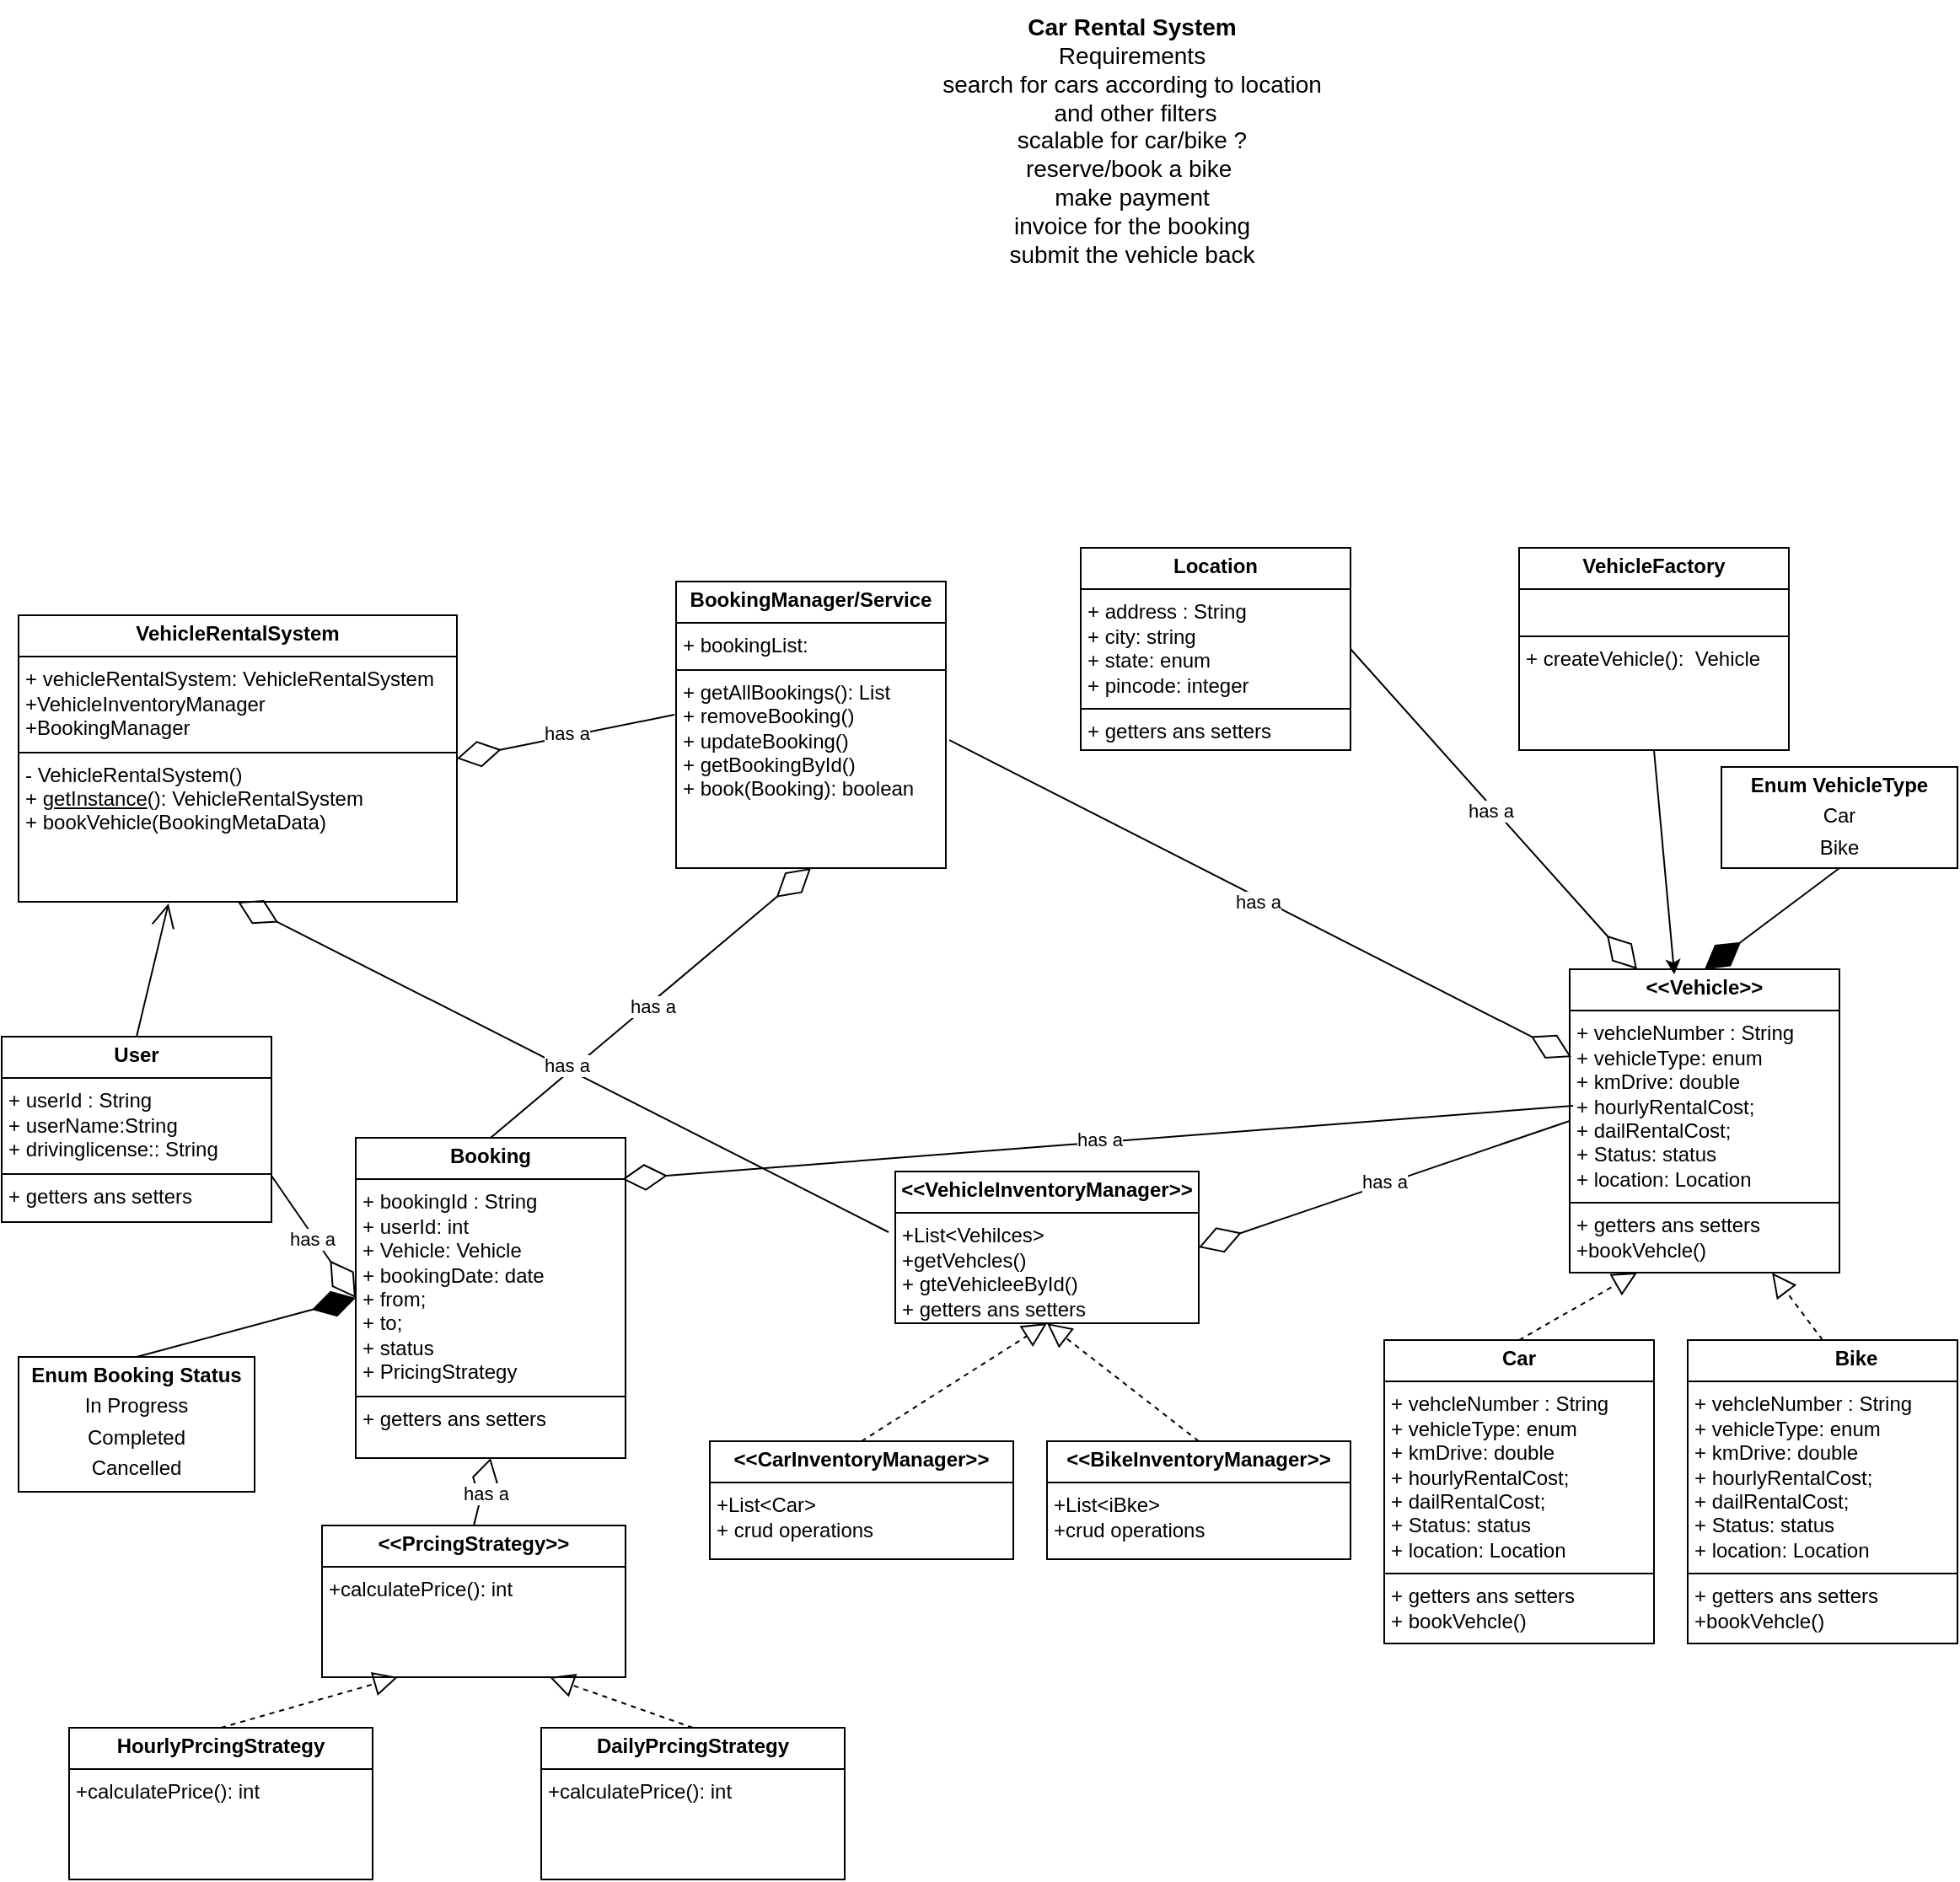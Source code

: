 <mxfile version="26.2.5">
  <diagram name="Page-1" id="V6rasbAMyXCdkNWSlr1P">
    <mxGraphModel dx="1828" dy="1224" grid="1" gridSize="10" guides="1" tooltips="1" connect="1" arrows="1" fold="1" page="0" pageScale="1" pageWidth="827" pageHeight="1169" math="0" shadow="0">
      <root>
        <mxCell id="0" />
        <mxCell id="1" parent="0" />
        <mxCell id="aDMv8o7PY3rY67xYIl7P-1" value="&lt;div&gt;&lt;font style=&quot;font-size: 14px;&quot;&gt;&lt;b&gt;Car Rental System&lt;/b&gt;&lt;/font&gt;&lt;/div&gt;&lt;font style=&quot;font-size: 14px;&quot;&gt;Requirements&lt;/font&gt;&lt;div&gt;&lt;font style=&quot;font-size: 14px;&quot;&gt;search for cars according to location&lt;/font&gt;&lt;/div&gt;&lt;div&gt;&lt;font style=&quot;font-size: 14px;&quot;&gt;&amp;nbsp;and other filters&lt;/font&gt;&lt;/div&gt;&lt;div&gt;&lt;font style=&quot;font-size: 14px;&quot;&gt;scalable for car/bike ?&lt;/font&gt;&lt;/div&gt;&lt;div&gt;&lt;font style=&quot;font-size: 14px;&quot;&gt;reserve/book a bike&amp;nbsp;&lt;/font&gt;&lt;/div&gt;&lt;div&gt;&lt;font style=&quot;font-size: 14px;&quot;&gt;make payment&lt;/font&gt;&lt;/div&gt;&lt;div&gt;&lt;font style=&quot;font-size: 14px;&quot;&gt;invoice for the booking&lt;/font&gt;&lt;/div&gt;&lt;div&gt;&lt;font style=&quot;font-size: 14px;&quot;&gt;submit the vehicle back&lt;/font&gt;&lt;/div&gt;&lt;div&gt;&lt;font style=&quot;font-size: 14px;&quot;&gt;&lt;br&gt;&lt;/font&gt;&lt;/div&gt;&lt;div&gt;&lt;font style=&quot;font-size: 14px;&quot;&gt;&lt;br&gt;&lt;/font&gt;&lt;/div&gt;" style="text;html=1;align=center;verticalAlign=middle;resizable=0;points=[];autosize=1;strokeColor=none;fillColor=none;" parent="1" vertex="1">
          <mxGeometry x="175" y="-195" width="250" height="200" as="geometry" />
        </mxCell>
        <mxCell id="aDMv8o7PY3rY67xYIl7P-2" value="&lt;p style=&quot;margin:0px;margin-top:4px;text-align:center;&quot;&gt;&lt;b&gt;&amp;lt;&amp;lt;Vehicle&amp;gt;&amp;gt;&lt;/b&gt;&lt;/p&gt;&lt;hr size=&quot;1&quot; style=&quot;border-style:solid;&quot;&gt;&lt;p style=&quot;margin:0px;margin-left:4px;&quot;&gt;+ vehcleNumber : String&lt;/p&gt;&lt;p style=&quot;margin:0px;margin-left:4px;&quot;&gt;+ vehicleType: enum&lt;/p&gt;&lt;p style=&quot;margin:0px;margin-left:4px;&quot;&gt;+ kmDrive: double&lt;/p&gt;&lt;p style=&quot;margin:0px;margin-left:4px;&quot;&gt;+ hourlyRentalCost;&lt;/p&gt;&lt;p style=&quot;margin:0px;margin-left:4px;&quot;&gt;+ dailRentalCost;&lt;/p&gt;&lt;p style=&quot;margin:0px;margin-left:4px;&quot;&gt;+ Status: status&lt;/p&gt;&lt;p style=&quot;margin:0px;margin-left:4px;&quot;&gt;+ location: Location&lt;/p&gt;&lt;hr size=&quot;1&quot; style=&quot;border-style:solid;&quot;&gt;&lt;p style=&quot;margin:0px;margin-left:4px;&quot;&gt;+ getters ans setters&lt;/p&gt;&lt;p style=&quot;margin:0px;margin-left:4px;&quot;&gt;+bookVehcle()&lt;/p&gt;" style="verticalAlign=top;align=left;overflow=fill;html=1;whiteSpace=wrap;" parent="1" vertex="1">
          <mxGeometry x="560" y="380" width="160" height="180" as="geometry" />
        </mxCell>
        <mxCell id="9LRk59ixUNU6u04hI4ci-1" value="&lt;p style=&quot;margin:0px;margin-top:4px;text-align:center;&quot;&gt;&lt;b&gt;Enum VehicleType&lt;/b&gt;&lt;/p&gt;&lt;p style=&quot;margin:0px;margin-top:4px;text-align:center;&quot;&gt;Car&lt;/p&gt;&lt;p style=&quot;margin:0px;margin-top:4px;text-align:center;&quot;&gt;Bike&lt;/p&gt;" style="verticalAlign=top;align=left;overflow=fill;html=1;whiteSpace=wrap;" parent="1" vertex="1">
          <mxGeometry x="650" y="260" width="140" height="60" as="geometry" />
        </mxCell>
        <mxCell id="9LRk59ixUNU6u04hI4ci-2" value="&lt;p style=&quot;margin:0px;margin-top:4px;text-align:center;&quot;&gt;&lt;b&gt;Car&lt;/b&gt;&lt;/p&gt;&lt;hr size=&quot;1&quot; style=&quot;border-style:solid;&quot;&gt;&lt;p style=&quot;margin: 0px 0px 0px 4px;&quot;&gt;+ vehcleNumber : String&lt;/p&gt;&lt;p style=&quot;margin: 0px 0px 0px 4px;&quot;&gt;+ vehicleType: enum&lt;/p&gt;&lt;p style=&quot;margin: 0px 0px 0px 4px;&quot;&gt;+ kmDrive: double&lt;/p&gt;&lt;p style=&quot;margin: 0px 0px 0px 4px;&quot;&gt;+ hourlyRentalCost;&lt;/p&gt;&lt;p style=&quot;margin: 0px 0px 0px 4px;&quot;&gt;+ dailRentalCost;&lt;/p&gt;&lt;p style=&quot;margin: 0px 0px 0px 4px;&quot;&gt;+ Status: status&lt;/p&gt;&lt;p style=&quot;margin: 0px 0px 0px 4px;&quot;&gt;+ location: Location&lt;/p&gt;&lt;hr size=&quot;1&quot; style=&quot;border-style:solid;&quot;&gt;&lt;p style=&quot;margin:0px;margin-left:4px;&quot;&gt;+ getters ans setters&lt;/p&gt;&lt;p style=&quot;margin:0px;margin-left:4px;&quot;&gt;+ bookVehcle()&lt;/p&gt;" style="verticalAlign=top;align=left;overflow=fill;html=1;whiteSpace=wrap;" parent="1" vertex="1">
          <mxGeometry x="450" y="600" width="160" height="180" as="geometry" />
        </mxCell>
        <mxCell id="9LRk59ixUNU6u04hI4ci-3" value="&lt;blockquote style=&quot;margin: 0 0 0 40px; border: none; padding: 0px;&quot;&gt;&lt;p style=&quot;margin:0px;margin-top:4px;text-align:center;&quot;&gt;&lt;b&gt;Bike&lt;/b&gt;&lt;/p&gt;&lt;/blockquote&gt;&lt;hr size=&quot;1&quot; style=&quot;border-style:solid;&quot;&gt;&lt;p style=&quot;margin: 0px 0px 0px 4px;&quot;&gt;+ vehcleNumber : String&lt;/p&gt;&lt;p style=&quot;margin: 0px 0px 0px 4px;&quot;&gt;+ vehicleType: enum&lt;/p&gt;&lt;p style=&quot;margin: 0px 0px 0px 4px;&quot;&gt;+ kmDrive: double&lt;/p&gt;&lt;p style=&quot;margin: 0px 0px 0px 4px;&quot;&gt;+ hourlyRentalCost;&lt;/p&gt;&lt;p style=&quot;margin: 0px 0px 0px 4px;&quot;&gt;+ dailRentalCost;&lt;/p&gt;&lt;p style=&quot;margin: 0px 0px 0px 4px;&quot;&gt;+ Status: status&lt;/p&gt;&lt;p style=&quot;margin: 0px 0px 0px 4px;&quot;&gt;+ location: Location&lt;/p&gt;&lt;hr size=&quot;1&quot; style=&quot;border-style:solid;&quot;&gt;&lt;p style=&quot;margin:0px;margin-left:4px;&quot;&gt;+ getters ans setters&lt;/p&gt;&lt;p style=&quot;margin:0px;margin-left:4px;&quot;&gt;+&lt;span style=&quot;background-color: transparent; color: light-dark(rgb(0, 0, 0), rgb(255, 255, 255));&quot;&gt;bookVehcle()&lt;/span&gt;&lt;/p&gt;" style="verticalAlign=top;align=left;overflow=fill;html=1;whiteSpace=wrap;" parent="1" vertex="1">
          <mxGeometry x="630" y="600" width="160" height="180" as="geometry" />
        </mxCell>
        <mxCell id="9LRk59ixUNU6u04hI4ci-4" value="" style="endArrow=block;dashed=1;endFill=0;endSize=12;html=1;rounded=0;entryX=0.25;entryY=1;entryDx=0;entryDy=0;exitX=0.5;exitY=0;exitDx=0;exitDy=0;" parent="1" source="9LRk59ixUNU6u04hI4ci-2" target="aDMv8o7PY3rY67xYIl7P-2" edge="1">
          <mxGeometry width="160" relative="1" as="geometry">
            <mxPoint x="210" y="420" as="sourcePoint" />
            <mxPoint x="370" y="420" as="targetPoint" />
          </mxGeometry>
        </mxCell>
        <mxCell id="9LRk59ixUNU6u04hI4ci-5" value="" style="endArrow=block;dashed=1;endFill=0;endSize=12;html=1;rounded=0;entryX=0.75;entryY=1;entryDx=0;entryDy=0;exitX=0.5;exitY=0;exitDx=0;exitDy=0;" parent="1" source="9LRk59ixUNU6u04hI4ci-3" target="aDMv8o7PY3rY67xYIl7P-2" edge="1">
          <mxGeometry width="160" relative="1" as="geometry">
            <mxPoint x="480" y="610" as="sourcePoint" />
            <mxPoint x="610" y="570" as="targetPoint" />
          </mxGeometry>
        </mxCell>
        <mxCell id="9LRk59ixUNU6u04hI4ci-6" value="" style="endArrow=diamondThin;endFill=1;endSize=24;html=1;rounded=0;entryX=0.5;entryY=0;entryDx=0;entryDy=0;exitX=0.5;exitY=1;exitDx=0;exitDy=0;" parent="1" source="9LRk59ixUNU6u04hI4ci-1" target="aDMv8o7PY3rY67xYIl7P-2" edge="1">
          <mxGeometry width="160" relative="1" as="geometry">
            <mxPoint x="210" y="420" as="sourcePoint" />
            <mxPoint x="370" y="420" as="targetPoint" />
          </mxGeometry>
        </mxCell>
        <mxCell id="9LRk59ixUNU6u04hI4ci-7" value="&lt;p style=&quot;margin:0px;margin-top:4px;text-align:center;&quot;&gt;&lt;b&gt;&amp;lt;&amp;lt;VehicleInventoryManager&amp;gt;&amp;gt;&lt;/b&gt;&lt;/p&gt;&lt;hr size=&quot;1&quot; style=&quot;border-style:solid;&quot;&gt;&lt;p style=&quot;margin:0px;margin-left:4px;&quot;&gt;+List&amp;lt;Vehilces&amp;gt;&lt;/p&gt;&lt;p style=&quot;margin:0px;margin-left:4px;&quot;&gt;+getVehcles()&lt;/p&gt;&lt;p style=&quot;margin:0px;margin-left:4px;&quot;&gt;+ gteVehicleeById()&lt;/p&gt;&lt;p style=&quot;margin:0px;margin-left:4px;&quot;&gt;+ getters ans setters&lt;/p&gt;" style="verticalAlign=top;align=left;overflow=fill;html=1;whiteSpace=wrap;" parent="1" vertex="1">
          <mxGeometry x="160" y="500" width="180" height="90" as="geometry" />
        </mxCell>
        <mxCell id="9LRk59ixUNU6u04hI4ci-8" value="&lt;p style=&quot;margin:0px;margin-top:4px;text-align:center;&quot;&gt;&lt;b&gt;&amp;lt;&amp;lt;CarInventoryManager&amp;gt;&amp;gt;&lt;/b&gt;&lt;/p&gt;&lt;hr size=&quot;1&quot; style=&quot;border-style:solid;&quot;&gt;&lt;p style=&quot;margin:0px;margin-left:4px;&quot;&gt;+List&amp;lt;Car&amp;gt;&lt;/p&gt;&lt;p style=&quot;margin:0px;margin-left:4px;&quot;&gt;+ crud operations&lt;/p&gt;" style="verticalAlign=top;align=left;overflow=fill;html=1;whiteSpace=wrap;" parent="1" vertex="1">
          <mxGeometry x="50" y="660" width="180" height="70" as="geometry" />
        </mxCell>
        <mxCell id="9LRk59ixUNU6u04hI4ci-9" value="&lt;p style=&quot;margin:0px;margin-top:4px;text-align:center;&quot;&gt;&lt;b&gt;&amp;lt;&amp;lt;BikeInventoryManager&amp;gt;&amp;gt;&lt;/b&gt;&lt;/p&gt;&lt;hr size=&quot;1&quot; style=&quot;border-style:solid;&quot;&gt;&lt;p style=&quot;margin:0px;margin-left:4px;&quot;&gt;+List&amp;lt;iBke&amp;gt;&lt;/p&gt;&lt;p style=&quot;margin:0px;margin-left:4px;&quot;&gt;+crud operations&lt;/p&gt;" style="verticalAlign=top;align=left;overflow=fill;html=1;whiteSpace=wrap;" parent="1" vertex="1">
          <mxGeometry x="250" y="660" width="180" height="70" as="geometry" />
        </mxCell>
        <mxCell id="9LRk59ixUNU6u04hI4ci-10" value="" style="endArrow=block;dashed=1;endFill=0;endSize=12;html=1;rounded=0;entryX=0.5;entryY=1;entryDx=0;entryDy=0;exitX=0.5;exitY=0;exitDx=0;exitDy=0;" parent="1" source="9LRk59ixUNU6u04hI4ci-8" edge="1">
          <mxGeometry width="160" relative="1" as="geometry">
            <mxPoint x="440" y="840" as="sourcePoint" />
            <mxPoint x="250" y="590" as="targetPoint" />
          </mxGeometry>
        </mxCell>
        <mxCell id="9LRk59ixUNU6u04hI4ci-11" value="" style="endArrow=block;dashed=1;endFill=0;endSize=12;html=1;rounded=0;entryX=0.5;entryY=1;entryDx=0;entryDy=0;exitX=0.5;exitY=0;exitDx=0;exitDy=0;" parent="1" source="9LRk59ixUNU6u04hI4ci-9" edge="1">
          <mxGeometry width="160" relative="1" as="geometry">
            <mxPoint x="450" y="850" as="sourcePoint" />
            <mxPoint x="250" y="590" as="targetPoint" />
          </mxGeometry>
        </mxCell>
        <mxCell id="9LRk59ixUNU6u04hI4ci-12" value="" style="endArrow=diamondThin;endFill=0;endSize=24;html=1;rounded=0;entryX=1;entryY=0.5;entryDx=0;entryDy=0;exitX=0;exitY=0.5;exitDx=0;exitDy=0;" parent="1" source="aDMv8o7PY3rY67xYIl7P-2" target="9LRk59ixUNU6u04hI4ci-7" edge="1">
          <mxGeometry width="160" relative="1" as="geometry">
            <mxPoint x="210" y="420" as="sourcePoint" />
            <mxPoint x="370" y="420" as="targetPoint" />
          </mxGeometry>
        </mxCell>
        <mxCell id="9LRk59ixUNU6u04hI4ci-13" value="has a" style="edgeLabel;html=1;align=center;verticalAlign=middle;resizable=0;points=[];" parent="9LRk59ixUNU6u04hI4ci-12" vertex="1" connectable="0">
          <mxGeometry x="-0.002" y="-2" relative="1" as="geometry">
            <mxPoint as="offset" />
          </mxGeometry>
        </mxCell>
        <mxCell id="9LRk59ixUNU6u04hI4ci-14" value="&lt;p style=&quot;margin:0px;margin-top:4px;text-align:center;&quot;&gt;&lt;b&gt;Location&lt;/b&gt;&lt;/p&gt;&lt;hr size=&quot;1&quot; style=&quot;border-style:solid;&quot;&gt;&lt;p style=&quot;margin:0px;margin-left:4px;&quot;&gt;+ address : String&lt;/p&gt;&lt;p style=&quot;margin:0px;margin-left:4px;&quot;&gt;+ city: string&lt;/p&gt;&lt;p style=&quot;margin:0px;margin-left:4px;&quot;&gt;+ state: enum&lt;/p&gt;&lt;p style=&quot;margin:0px;margin-left:4px;&quot;&gt;+ pincode: integer&lt;/p&gt;&lt;hr size=&quot;1&quot; style=&quot;border-style:solid;&quot;&gt;&lt;p style=&quot;margin:0px;margin-left:4px;&quot;&gt;+ getters ans setters&lt;/p&gt;" style="verticalAlign=top;align=left;overflow=fill;html=1;whiteSpace=wrap;" parent="1" vertex="1">
          <mxGeometry x="270" y="130" width="160" height="120" as="geometry" />
        </mxCell>
        <mxCell id="9LRk59ixUNU6u04hI4ci-15" value="" style="endArrow=diamondThin;endFill=0;endSize=24;html=1;rounded=0;entryX=0.25;entryY=0;entryDx=0;entryDy=0;exitX=1;exitY=0.5;exitDx=0;exitDy=0;" parent="1" source="9LRk59ixUNU6u04hI4ci-14" target="aDMv8o7PY3rY67xYIl7P-2" edge="1">
          <mxGeometry width="160" relative="1" as="geometry">
            <mxPoint x="570" y="495" as="sourcePoint" />
            <mxPoint x="360" y="415" as="targetPoint" />
          </mxGeometry>
        </mxCell>
        <mxCell id="9LRk59ixUNU6u04hI4ci-16" value="has a" style="edgeLabel;html=1;align=center;verticalAlign=middle;resizable=0;points=[];" parent="9LRk59ixUNU6u04hI4ci-15" vertex="1" connectable="0">
          <mxGeometry x="-0.002" y="-2" relative="1" as="geometry">
            <mxPoint as="offset" />
          </mxGeometry>
        </mxCell>
        <mxCell id="9LRk59ixUNU6u04hI4ci-17" value="&lt;p style=&quot;margin:0px;margin-top:4px;text-align:center;&quot;&gt;&lt;b&gt;BookingManager/Service&lt;/b&gt;&lt;/p&gt;&lt;hr size=&quot;1&quot; style=&quot;border-style:solid;&quot;&gt;&lt;p style=&quot;margin:0px;margin-left:4px;&quot;&gt;+ bookingList:&lt;/p&gt;&lt;hr size=&quot;1&quot; style=&quot;border-style:solid;&quot;&gt;&lt;p style=&quot;margin:0px;margin-left:4px;&quot;&gt;+ getAllBookings(): List&lt;/p&gt;&lt;p style=&quot;margin:0px;margin-left:4px;&quot;&gt;&lt;span style=&quot;background-color: transparent; color: light-dark(rgb(0, 0, 0), rgb(255, 255, 255));&quot;&gt;+ removeBooking()&lt;/span&gt;&lt;/p&gt;&lt;p style=&quot;margin:0px;margin-left:4px;&quot;&gt;+ updateBooking()&lt;/p&gt;&lt;p style=&quot;margin:0px;margin-left:4px;&quot;&gt;+ getBookingById()&lt;/p&gt;&lt;p style=&quot;margin:0px;margin-left:4px;&quot;&gt;+ book(Booking): boolean&lt;/p&gt;" style="verticalAlign=top;align=left;overflow=fill;html=1;whiteSpace=wrap;" parent="1" vertex="1">
          <mxGeometry x="30" y="150" width="160" height="170" as="geometry" />
        </mxCell>
        <mxCell id="lkOYwDej5N37MM-Pr1t5-1" value="&lt;p style=&quot;margin:0px;margin-top:4px;text-align:center;&quot;&gt;&lt;b&gt;Booking&lt;/b&gt;&lt;/p&gt;&lt;hr size=&quot;1&quot; style=&quot;border-style:solid;&quot;&gt;&lt;p style=&quot;margin:0px;margin-left:4px;&quot;&gt;+ bookingId : String&lt;/p&gt;&lt;p style=&quot;margin:0px;margin-left:4px;&quot;&gt;+ userId: int&lt;/p&gt;&lt;p style=&quot;margin:0px;margin-left:4px;&quot;&gt;+ Vehicle: Vehicle&lt;/p&gt;&lt;p style=&quot;margin:0px;margin-left:4px;&quot;&gt;+ bookingDate: date&lt;/p&gt;&lt;p style=&quot;margin:0px;margin-left:4px;&quot;&gt;+ from;&lt;/p&gt;&lt;p style=&quot;margin:0px;margin-left:4px;&quot;&gt;+ to;&lt;/p&gt;&lt;p style=&quot;margin:0px;margin-left:4px;&quot;&gt;+ status&lt;/p&gt;&lt;p style=&quot;margin:0px;margin-left:4px;&quot;&gt;+ PricingStrategy&lt;/p&gt;&lt;hr size=&quot;1&quot; style=&quot;border-style:solid;&quot;&gt;&lt;p style=&quot;margin:0px;margin-left:4px;&quot;&gt;+ getters ans setters&lt;/p&gt;" style="verticalAlign=top;align=left;overflow=fill;html=1;whiteSpace=wrap;" parent="1" vertex="1">
          <mxGeometry x="-160" y="480" width="160" height="190" as="geometry" />
        </mxCell>
        <mxCell id="lkOYwDej5N37MM-Pr1t5-2" value="" style="endArrow=diamondThin;endFill=0;endSize=24;html=1;rounded=0;entryX=0.5;entryY=1;entryDx=0;entryDy=0;exitX=0.5;exitY=0;exitDx=0;exitDy=0;" parent="1" source="lkOYwDej5N37MM-Pr1t5-1" target="9LRk59ixUNU6u04hI4ci-17" edge="1">
          <mxGeometry width="160" relative="1" as="geometry">
            <mxPoint x="390" y="250" as="sourcePoint" />
            <mxPoint x="610" y="420" as="targetPoint" />
          </mxGeometry>
        </mxCell>
        <mxCell id="lkOYwDej5N37MM-Pr1t5-3" value="has a" style="edgeLabel;html=1;align=center;verticalAlign=middle;resizable=0;points=[];" parent="lkOYwDej5N37MM-Pr1t5-2" vertex="1" connectable="0">
          <mxGeometry x="-0.002" y="-2" relative="1" as="geometry">
            <mxPoint as="offset" />
          </mxGeometry>
        </mxCell>
        <mxCell id="lkOYwDej5N37MM-Pr1t5-4" value="&lt;p style=&quot;margin:0px;margin-top:4px;text-align:center;&quot;&gt;&lt;b&gt;User&lt;/b&gt;&lt;/p&gt;&lt;hr size=&quot;1&quot; style=&quot;border-style:solid;&quot;&gt;&lt;p style=&quot;margin:0px;margin-left:4px;&quot;&gt;+ userId : String&lt;/p&gt;&lt;p style=&quot;margin:0px;margin-left:4px;&quot;&gt;+ userName:String&lt;/p&gt;&lt;p style=&quot;margin:0px;margin-left:4px;&quot;&gt;+ drivinglicense:: String&lt;/p&gt;&lt;hr size=&quot;1&quot; style=&quot;border-style:solid;&quot;&gt;&lt;p style=&quot;margin:0px;margin-left:4px;&quot;&gt;+ getters ans setters&lt;/p&gt;" style="verticalAlign=top;align=left;overflow=fill;html=1;whiteSpace=wrap;" parent="1" vertex="1">
          <mxGeometry x="-370" y="420" width="160" height="110" as="geometry" />
        </mxCell>
        <mxCell id="lkOYwDej5N37MM-Pr1t5-6" value="&lt;p style=&quot;margin:0px;margin-top:4px;text-align:center;&quot;&gt;&lt;span style=&quot;background-color: transparent; color: light-dark(rgb(0, 0, 0), rgb(255, 255, 255));&quot;&gt;&lt;b&gt;Enum Booking Status&lt;/b&gt;&lt;/span&gt;&lt;/p&gt;&lt;p style=&quot;margin:0px;margin-top:4px;text-align:center;&quot;&gt;&lt;span style=&quot;background-color: transparent; color: light-dark(rgb(0, 0, 0), rgb(255, 255, 255));&quot;&gt;In Progress&lt;/span&gt;&lt;/p&gt;&lt;p style=&quot;margin:0px;margin-top:4px;text-align:center;&quot;&gt;Completed&lt;/p&gt;&lt;p style=&quot;margin:0px;margin-top:4px;text-align:center;&quot;&gt;Cancelled&lt;/p&gt;" style="verticalAlign=top;align=left;overflow=fill;html=1;whiteSpace=wrap;" parent="1" vertex="1">
          <mxGeometry x="-360" y="610" width="140" height="80" as="geometry" />
        </mxCell>
        <mxCell id="lkOYwDej5N37MM-Pr1t5-7" value="" style="endArrow=diamondThin;endFill=1;endSize=24;html=1;rounded=0;entryX=0;entryY=0.5;entryDx=0;entryDy=0;exitX=0.5;exitY=0;exitDx=0;exitDy=0;" parent="1" source="lkOYwDej5N37MM-Pr1t5-6" target="lkOYwDej5N37MM-Pr1t5-1" edge="1">
          <mxGeometry width="160" relative="1" as="geometry">
            <mxPoint x="730" y="330" as="sourcePoint" />
            <mxPoint x="650" y="390" as="targetPoint" />
          </mxGeometry>
        </mxCell>
        <mxCell id="lkOYwDej5N37MM-Pr1t5-8" value="&lt;p style=&quot;margin:0px;margin-top:4px;text-align:center;&quot;&gt;&lt;b&gt;VehicleRentalSystem&lt;/b&gt;&lt;/p&gt;&lt;hr size=&quot;1&quot; style=&quot;border-style:solid;&quot;&gt;&lt;p style=&quot;margin:0px;margin-left:4px;&quot;&gt;+ vehicleRentalSystem: VehicleRentalSystem&lt;/p&gt;&lt;p style=&quot;margin:0px;margin-left:4px;&quot;&gt;+VehicleInventoryManager&lt;/p&gt;&lt;p style=&quot;margin:0px;margin-left:4px;&quot;&gt;+BookingManager&lt;/p&gt;&lt;hr size=&quot;1&quot; style=&quot;border-style:solid;&quot;&gt;&lt;p style=&quot;margin:0px;margin-left:4px;&quot;&gt;-&amp;nbsp;&lt;span style=&quot;background-color: transparent; color: light-dark(rgb(0, 0, 0), rgb(255, 255, 255));&quot;&gt;VehicleRentalSystem()&lt;/span&gt;&lt;/p&gt;&lt;p style=&quot;margin:0px;margin-left:4px;&quot;&gt;+ &lt;u&gt;getInstance&lt;/u&gt;():&amp;nbsp;&lt;span style=&quot;background-color: transparent; color: light-dark(rgb(0, 0, 0), rgb(255, 255, 255));&quot;&gt;VehicleRentalSystem&lt;/span&gt;&lt;/p&gt;&lt;p style=&quot;margin:0px;margin-left:4px;&quot;&gt;&lt;span style=&quot;background-color: transparent; color: light-dark(rgb(0, 0, 0), rgb(255, 255, 255));&quot;&gt;+ bookVehicle(BookingMetaData)&lt;/span&gt;&lt;/p&gt;" style="verticalAlign=top;align=left;overflow=fill;html=1;whiteSpace=wrap;" parent="1" vertex="1">
          <mxGeometry x="-360" y="170" width="260" height="170" as="geometry" />
        </mxCell>
        <mxCell id="lkOYwDej5N37MM-Pr1t5-9" value="" style="endArrow=diamondThin;endFill=0;endSize=24;html=1;rounded=0;entryX=0.5;entryY=1;entryDx=0;entryDy=0;exitX=-0.022;exitY=0.4;exitDx=0;exitDy=0;exitPerimeter=0;" parent="1" source="9LRk59ixUNU6u04hI4ci-7" target="lkOYwDej5N37MM-Pr1t5-8" edge="1">
          <mxGeometry width="160" relative="1" as="geometry">
            <mxPoint x="-40" y="460" as="sourcePoint" />
            <mxPoint x="40" y="360" as="targetPoint" />
          </mxGeometry>
        </mxCell>
        <mxCell id="lkOYwDej5N37MM-Pr1t5-10" value="has a" style="edgeLabel;html=1;align=center;verticalAlign=middle;resizable=0;points=[];" parent="lkOYwDej5N37MM-Pr1t5-9" vertex="1" connectable="0">
          <mxGeometry x="-0.002" y="-2" relative="1" as="geometry">
            <mxPoint as="offset" />
          </mxGeometry>
        </mxCell>
        <mxCell id="lkOYwDej5N37MM-Pr1t5-12" value="" style="endArrow=diamondThin;endFill=0;endSize=24;html=1;rounded=0;entryX=0;entryY=0.5;entryDx=0;entryDy=0;exitX=1;exitY=0.75;exitDx=0;exitDy=0;" parent="1" source="lkOYwDej5N37MM-Pr1t5-4" target="lkOYwDej5N37MM-Pr1t5-1" edge="1">
          <mxGeometry width="160" relative="1" as="geometry">
            <mxPoint x="180" y="428" as="sourcePoint" />
            <mxPoint x="-220" y="350" as="targetPoint" />
          </mxGeometry>
        </mxCell>
        <mxCell id="lkOYwDej5N37MM-Pr1t5-13" value="has a" style="edgeLabel;html=1;align=center;verticalAlign=middle;resizable=0;points=[];" parent="lkOYwDej5N37MM-Pr1t5-12" vertex="1" connectable="0">
          <mxGeometry x="-0.002" y="-2" relative="1" as="geometry">
            <mxPoint as="offset" />
          </mxGeometry>
        </mxCell>
        <mxCell id="lkOYwDej5N37MM-Pr1t5-14" value="" style="endArrow=diamondThin;endFill=0;endSize=24;html=1;rounded=0;entryX=0.006;entryY=0.289;entryDx=0;entryDy=0;exitX=1.013;exitY=0.553;exitDx=0;exitDy=0;entryPerimeter=0;exitPerimeter=0;" parent="1" source="9LRk59ixUNU6u04hI4ci-17" target="aDMv8o7PY3rY67xYIl7P-2" edge="1">
          <mxGeometry width="160" relative="1" as="geometry">
            <mxPoint x="390" y="250" as="sourcePoint" />
            <mxPoint x="610" y="390" as="targetPoint" />
          </mxGeometry>
        </mxCell>
        <mxCell id="lkOYwDej5N37MM-Pr1t5-15" value="has a" style="edgeLabel;html=1;align=center;verticalAlign=middle;resizable=0;points=[];" parent="lkOYwDej5N37MM-Pr1t5-14" vertex="1" connectable="0">
          <mxGeometry x="-0.002" y="-2" relative="1" as="geometry">
            <mxPoint as="offset" />
          </mxGeometry>
        </mxCell>
        <mxCell id="lkOYwDej5N37MM-Pr1t5-17" value="" style="endArrow=diamondThin;endFill=0;endSize=24;html=1;rounded=0;entryX=1;entryY=0.5;entryDx=0;entryDy=0;exitX=-0.006;exitY=0.465;exitDx=0;exitDy=0;exitPerimeter=0;" parent="1" source="9LRk59ixUNU6u04hI4ci-17" target="lkOYwDej5N37MM-Pr1t5-8" edge="1">
          <mxGeometry width="160" relative="1" as="geometry">
            <mxPoint x="-70" y="490" as="sourcePoint" />
            <mxPoint x="120" y="330" as="targetPoint" />
          </mxGeometry>
        </mxCell>
        <mxCell id="lkOYwDej5N37MM-Pr1t5-18" value="has a" style="edgeLabel;html=1;align=center;verticalAlign=middle;resizable=0;points=[];" parent="lkOYwDej5N37MM-Pr1t5-17" vertex="1" connectable="0">
          <mxGeometry x="-0.002" y="-2" relative="1" as="geometry">
            <mxPoint as="offset" />
          </mxGeometry>
        </mxCell>
        <mxCell id="lkOYwDej5N37MM-Pr1t5-19" value="" style="endArrow=diamondThin;endFill=0;endSize=24;html=1;rounded=0;entryX=0.988;entryY=0.129;entryDx=0;entryDy=0;exitX=0.013;exitY=0.45;exitDx=0;exitDy=0;exitPerimeter=0;entryPerimeter=0;" parent="1" source="aDMv8o7PY3rY67xYIl7P-2" target="lkOYwDej5N37MM-Pr1t5-1" edge="1">
          <mxGeometry width="160" relative="1" as="geometry">
            <mxPoint x="-70" y="490" as="sourcePoint" />
            <mxPoint x="120" y="330" as="targetPoint" />
          </mxGeometry>
        </mxCell>
        <mxCell id="lkOYwDej5N37MM-Pr1t5-20" value="has a" style="edgeLabel;html=1;align=center;verticalAlign=middle;resizable=0;points=[];" parent="lkOYwDej5N37MM-Pr1t5-19" vertex="1" connectable="0">
          <mxGeometry x="-0.002" y="-2" relative="1" as="geometry">
            <mxPoint as="offset" />
          </mxGeometry>
        </mxCell>
        <mxCell id="lkOYwDej5N37MM-Pr1t5-21" value="" style="endArrow=open;endFill=1;endSize=12;html=1;rounded=0;entryX=0.342;entryY=1.006;entryDx=0;entryDy=0;entryPerimeter=0;exitX=0.5;exitY=0;exitDx=0;exitDy=0;" parent="1" source="lkOYwDej5N37MM-Pr1t5-4" target="lkOYwDej5N37MM-Pr1t5-8" edge="1">
          <mxGeometry width="160" relative="1" as="geometry">
            <mxPoint x="170" y="440" as="sourcePoint" />
            <mxPoint x="330" y="440" as="targetPoint" />
          </mxGeometry>
        </mxCell>
        <mxCell id="W9bGEvlyYcFz8yzRhmue-1" value="&lt;p style=&quot;margin:0px;margin-top:4px;text-align:center;&quot;&gt;&lt;b&gt;VehicleFactory&lt;/b&gt;&lt;/p&gt;&lt;hr size=&quot;1&quot; style=&quot;border-style:solid;&quot;&gt;&lt;p style=&quot;margin:0px;margin-left:4px;&quot;&gt;&lt;br&gt;&lt;/p&gt;&lt;hr size=&quot;1&quot; style=&quot;border-style:solid;&quot;&gt;&lt;p style=&quot;margin:0px;margin-left:4px;&quot;&gt;+ createVehicle():&amp;nbsp; Vehicle&lt;/p&gt;" style="verticalAlign=top;align=left;overflow=fill;html=1;whiteSpace=wrap;" vertex="1" parent="1">
          <mxGeometry x="530" y="130" width="160" height="120" as="geometry" />
        </mxCell>
        <mxCell id="W9bGEvlyYcFz8yzRhmue-2" value="" style="endArrow=classic;html=1;rounded=0;entryX=0.388;entryY=0.017;entryDx=0;entryDy=0;entryPerimeter=0;exitX=0.5;exitY=1;exitDx=0;exitDy=0;" edge="1" parent="1" source="W9bGEvlyYcFz8yzRhmue-1" target="aDMv8o7PY3rY67xYIl7P-2">
          <mxGeometry width="50" height="50" relative="1" as="geometry">
            <mxPoint x="190" y="530" as="sourcePoint" />
            <mxPoint x="240" y="480" as="targetPoint" />
          </mxGeometry>
        </mxCell>
        <mxCell id="W9bGEvlyYcFz8yzRhmue-3" value="&lt;p style=&quot;margin:0px;margin-top:4px;text-align:center;&quot;&gt;&lt;b&gt;&amp;lt;&amp;lt;PrcingStrategy&amp;gt;&amp;gt;&lt;/b&gt;&lt;/p&gt;&lt;hr size=&quot;1&quot; style=&quot;border-style:solid;&quot;&gt;&lt;p style=&quot;margin:0px;margin-left:4px;&quot;&gt;+calculatePrice(): int&lt;/p&gt;" style="verticalAlign=top;align=left;overflow=fill;html=1;whiteSpace=wrap;" vertex="1" parent="1">
          <mxGeometry x="-180" y="710" width="180" height="90" as="geometry" />
        </mxCell>
        <mxCell id="W9bGEvlyYcFz8yzRhmue-4" value="&lt;p style=&quot;margin:0px;margin-top:4px;text-align:center;&quot;&gt;&lt;b&gt;HourlyPrcingStrategy&lt;/b&gt;&lt;/p&gt;&lt;hr size=&quot;1&quot; style=&quot;border-style:solid;&quot;&gt;&lt;p style=&quot;margin:0px;margin-left:4px;&quot;&gt;+calculatePrice(): int&lt;/p&gt;" style="verticalAlign=top;align=left;overflow=fill;html=1;whiteSpace=wrap;" vertex="1" parent="1">
          <mxGeometry x="-330" y="830" width="180" height="90" as="geometry" />
        </mxCell>
        <mxCell id="W9bGEvlyYcFz8yzRhmue-5" value="&lt;p style=&quot;margin:0px;margin-top:4px;text-align:center;&quot;&gt;&lt;b&gt;DailyPrcingStrategy&lt;/b&gt;&lt;/p&gt;&lt;hr size=&quot;1&quot; style=&quot;border-style:solid;&quot;&gt;&lt;p style=&quot;margin:0px;margin-left:4px;&quot;&gt;+calculatePrice(): int&lt;/p&gt;" style="verticalAlign=top;align=left;overflow=fill;html=1;whiteSpace=wrap;" vertex="1" parent="1">
          <mxGeometry x="-50" y="830" width="180" height="90" as="geometry" />
        </mxCell>
        <mxCell id="W9bGEvlyYcFz8yzRhmue-6" value="" style="endArrow=block;dashed=1;endFill=0;endSize=12;html=1;rounded=0;entryX=0.25;entryY=1;entryDx=0;entryDy=0;exitX=0.5;exitY=0;exitDx=0;exitDy=0;" edge="1" parent="1" source="W9bGEvlyYcFz8yzRhmue-4" target="W9bGEvlyYcFz8yzRhmue-3">
          <mxGeometry width="160" relative="1" as="geometry">
            <mxPoint x="540" y="610" as="sourcePoint" />
            <mxPoint x="610" y="570" as="targetPoint" />
          </mxGeometry>
        </mxCell>
        <mxCell id="W9bGEvlyYcFz8yzRhmue-7" value="" style="endArrow=block;dashed=1;endFill=0;endSize=12;html=1;rounded=0;entryX=0.75;entryY=1;entryDx=0;entryDy=0;exitX=0.5;exitY=0;exitDx=0;exitDy=0;" edge="1" parent="1" source="W9bGEvlyYcFz8yzRhmue-5" target="W9bGEvlyYcFz8yzRhmue-3">
          <mxGeometry width="160" relative="1" as="geometry">
            <mxPoint x="550" y="620" as="sourcePoint" />
            <mxPoint x="620" y="580" as="targetPoint" />
          </mxGeometry>
        </mxCell>
        <mxCell id="W9bGEvlyYcFz8yzRhmue-8" value="" style="endArrow=diamondThin;endFill=0;endSize=24;html=1;rounded=0;entryX=0.5;entryY=1;entryDx=0;entryDy=0;exitX=0.5;exitY=0;exitDx=0;exitDy=0;" edge="1" parent="1" source="W9bGEvlyYcFz8yzRhmue-3" target="lkOYwDej5N37MM-Pr1t5-1">
          <mxGeometry width="160" relative="1" as="geometry">
            <mxPoint x="-200" y="513" as="sourcePoint" />
            <mxPoint x="-150" y="585" as="targetPoint" />
          </mxGeometry>
        </mxCell>
        <mxCell id="W9bGEvlyYcFz8yzRhmue-9" value="has a" style="edgeLabel;html=1;align=center;verticalAlign=middle;resizable=0;points=[];" vertex="1" connectable="0" parent="W9bGEvlyYcFz8yzRhmue-8">
          <mxGeometry x="-0.002" y="-2" relative="1" as="geometry">
            <mxPoint as="offset" />
          </mxGeometry>
        </mxCell>
      </root>
    </mxGraphModel>
  </diagram>
</mxfile>
